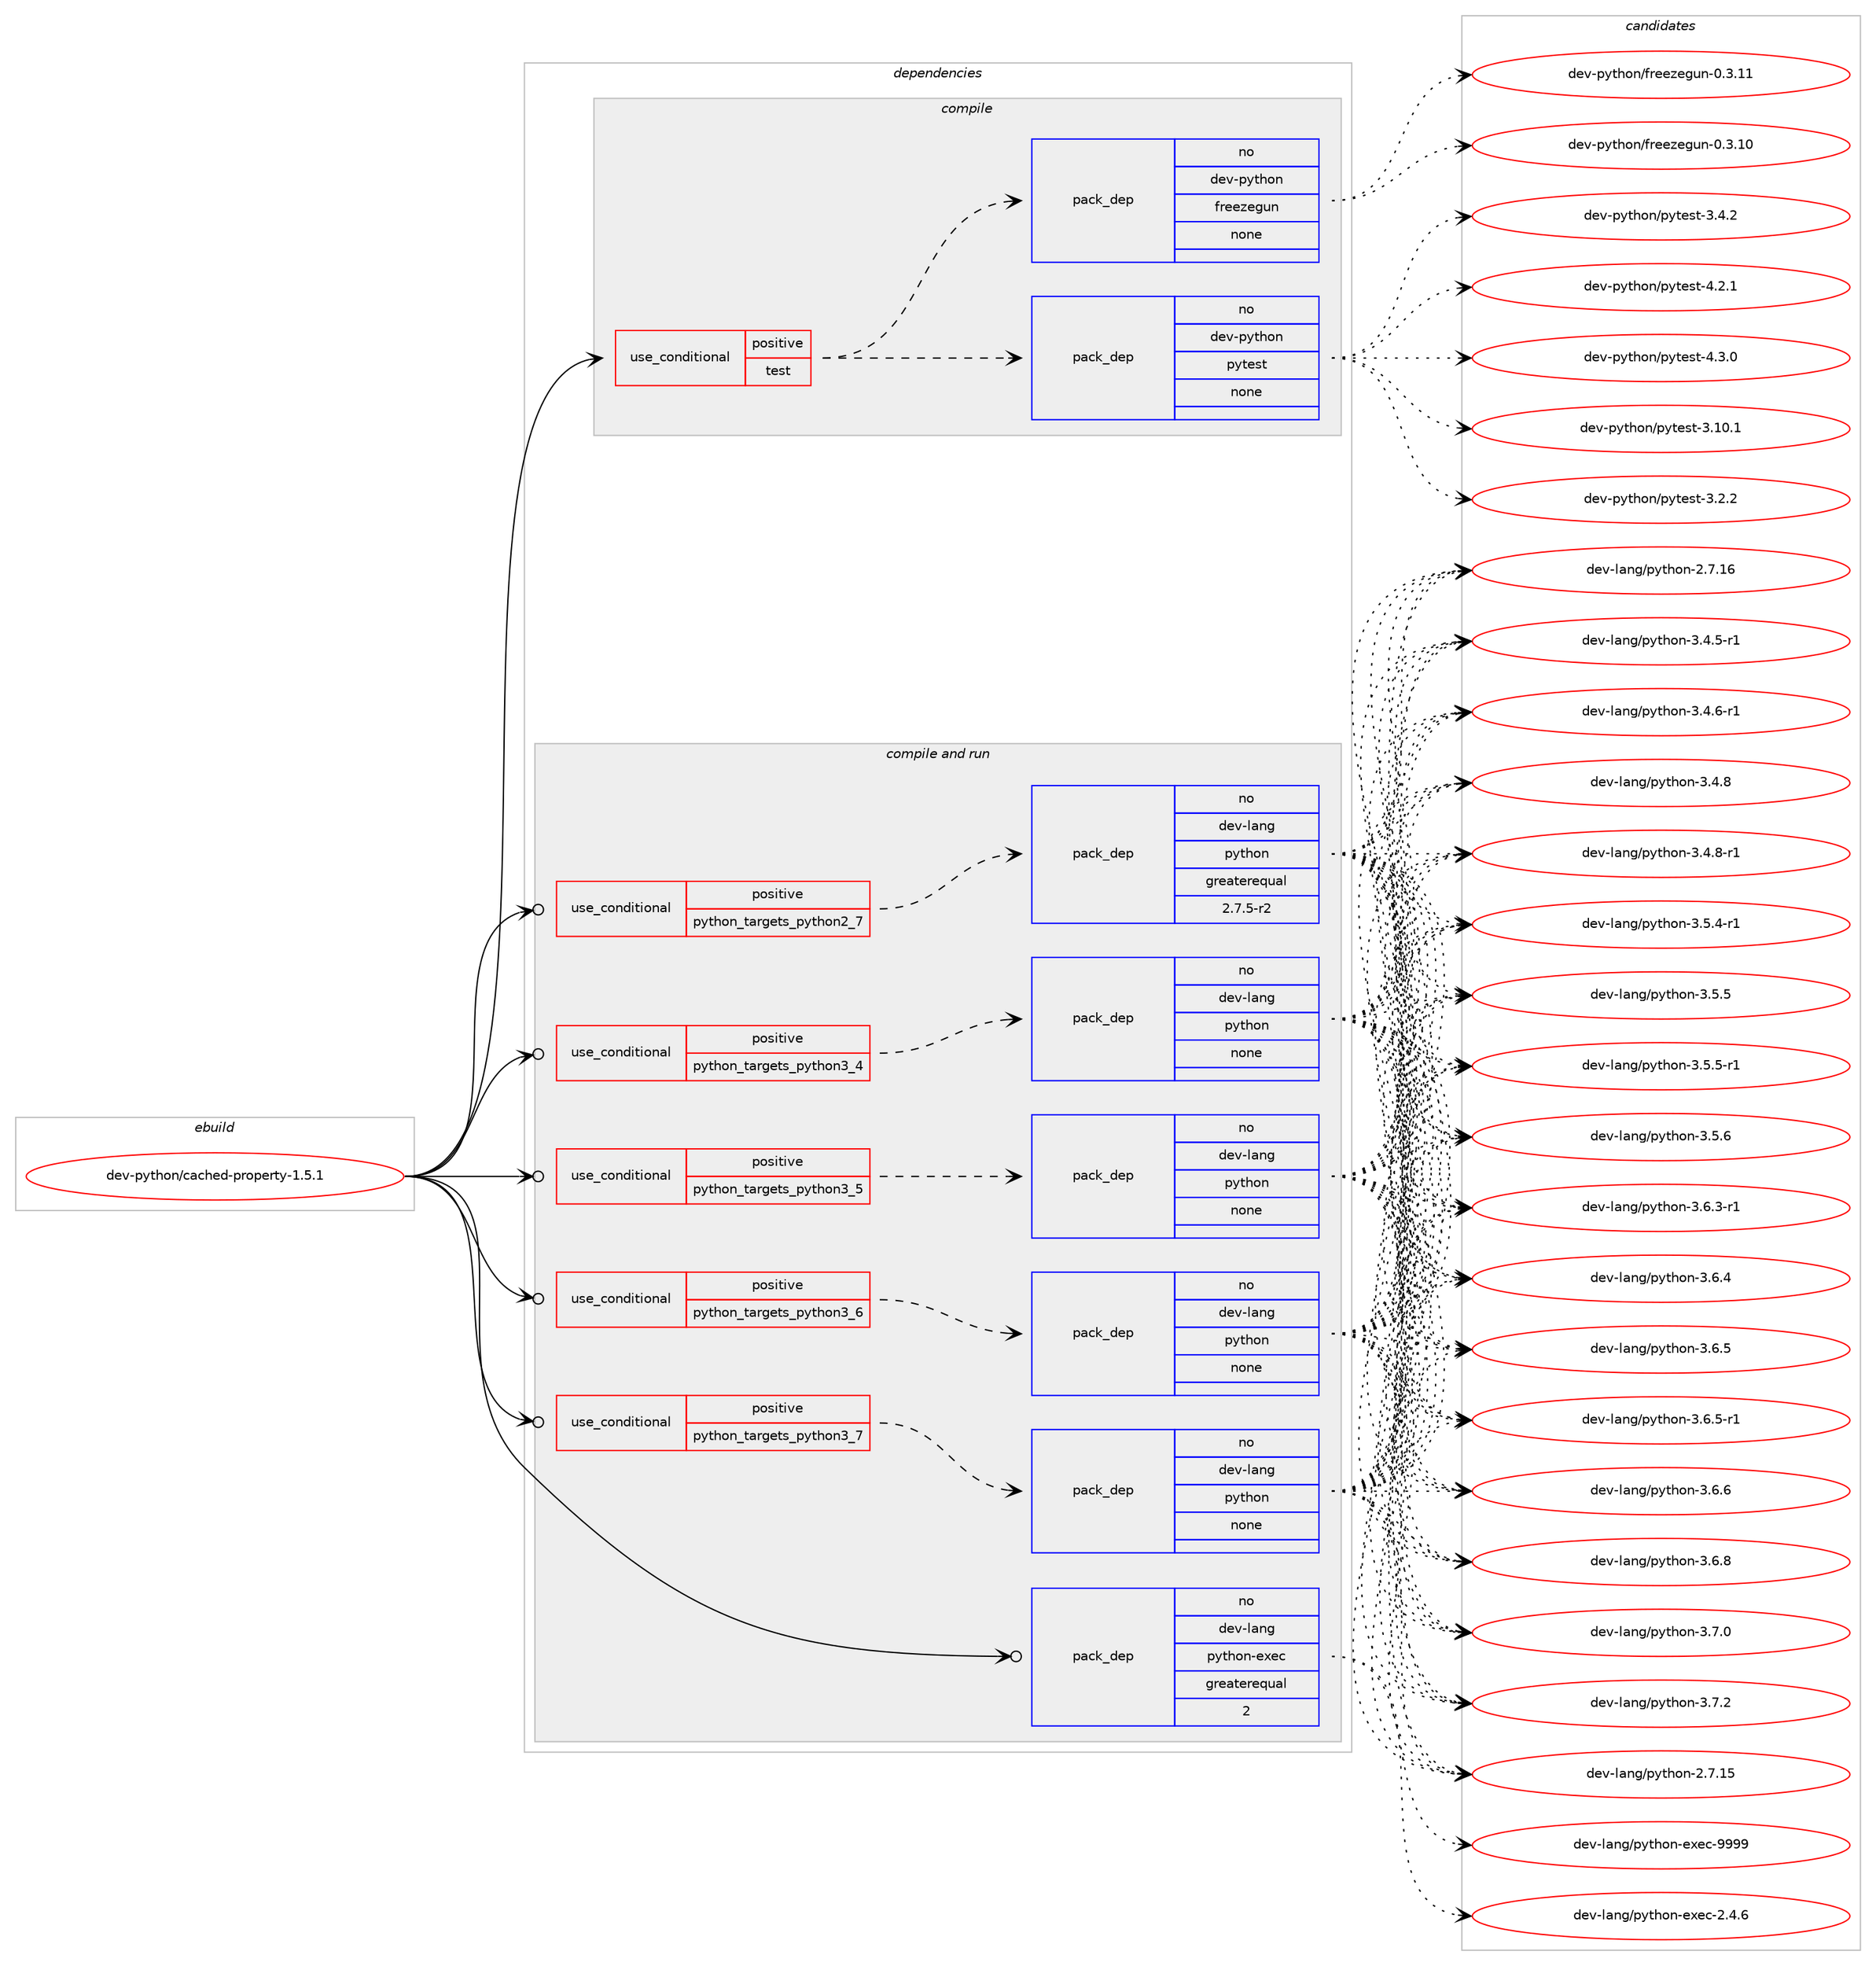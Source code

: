 digraph prolog {

# *************
# Graph options
# *************

newrank=true;
concentrate=true;
compound=true;
graph [rankdir=LR,fontname=Helvetica,fontsize=10,ranksep=1.5];#, ranksep=2.5, nodesep=0.2];
edge  [arrowhead=vee];
node  [fontname=Helvetica,fontsize=10];

# **********
# The ebuild
# **********

subgraph cluster_leftcol {
color=gray;
rank=same;
label=<<i>ebuild</i>>;
id [label="dev-python/cached-property-1.5.1", color=red, width=4, href="../dev-python/cached-property-1.5.1.svg"];
}

# ****************
# The dependencies
# ****************

subgraph cluster_midcol {
color=gray;
label=<<i>dependencies</i>>;
subgraph cluster_compile {
fillcolor="#eeeeee";
style=filled;
label=<<i>compile</i>>;
subgraph cond371971 {
dependency1402162 [label=<<TABLE BORDER="0" CELLBORDER="1" CELLSPACING="0" CELLPADDING="4"><TR><TD ROWSPAN="3" CELLPADDING="10">use_conditional</TD></TR><TR><TD>positive</TD></TR><TR><TD>test</TD></TR></TABLE>>, shape=none, color=red];
subgraph pack1006958 {
dependency1402163 [label=<<TABLE BORDER="0" CELLBORDER="1" CELLSPACING="0" CELLPADDING="4" WIDTH="220"><TR><TD ROWSPAN="6" CELLPADDING="30">pack_dep</TD></TR><TR><TD WIDTH="110">no</TD></TR><TR><TD>dev-python</TD></TR><TR><TD>pytest</TD></TR><TR><TD>none</TD></TR><TR><TD></TD></TR></TABLE>>, shape=none, color=blue];
}
dependency1402162:e -> dependency1402163:w [weight=20,style="dashed",arrowhead="vee"];
subgraph pack1006959 {
dependency1402164 [label=<<TABLE BORDER="0" CELLBORDER="1" CELLSPACING="0" CELLPADDING="4" WIDTH="220"><TR><TD ROWSPAN="6" CELLPADDING="30">pack_dep</TD></TR><TR><TD WIDTH="110">no</TD></TR><TR><TD>dev-python</TD></TR><TR><TD>freezegun</TD></TR><TR><TD>none</TD></TR><TR><TD></TD></TR></TABLE>>, shape=none, color=blue];
}
dependency1402162:e -> dependency1402164:w [weight=20,style="dashed",arrowhead="vee"];
}
id:e -> dependency1402162:w [weight=20,style="solid",arrowhead="vee"];
}
subgraph cluster_compileandrun {
fillcolor="#eeeeee";
style=filled;
label=<<i>compile and run</i>>;
subgraph cond371972 {
dependency1402165 [label=<<TABLE BORDER="0" CELLBORDER="1" CELLSPACING="0" CELLPADDING="4"><TR><TD ROWSPAN="3" CELLPADDING="10">use_conditional</TD></TR><TR><TD>positive</TD></TR><TR><TD>python_targets_python2_7</TD></TR></TABLE>>, shape=none, color=red];
subgraph pack1006960 {
dependency1402166 [label=<<TABLE BORDER="0" CELLBORDER="1" CELLSPACING="0" CELLPADDING="4" WIDTH="220"><TR><TD ROWSPAN="6" CELLPADDING="30">pack_dep</TD></TR><TR><TD WIDTH="110">no</TD></TR><TR><TD>dev-lang</TD></TR><TR><TD>python</TD></TR><TR><TD>greaterequal</TD></TR><TR><TD>2.7.5-r2</TD></TR></TABLE>>, shape=none, color=blue];
}
dependency1402165:e -> dependency1402166:w [weight=20,style="dashed",arrowhead="vee"];
}
id:e -> dependency1402165:w [weight=20,style="solid",arrowhead="odotvee"];
subgraph cond371973 {
dependency1402167 [label=<<TABLE BORDER="0" CELLBORDER="1" CELLSPACING="0" CELLPADDING="4"><TR><TD ROWSPAN="3" CELLPADDING="10">use_conditional</TD></TR><TR><TD>positive</TD></TR><TR><TD>python_targets_python3_4</TD></TR></TABLE>>, shape=none, color=red];
subgraph pack1006961 {
dependency1402168 [label=<<TABLE BORDER="0" CELLBORDER="1" CELLSPACING="0" CELLPADDING="4" WIDTH="220"><TR><TD ROWSPAN="6" CELLPADDING="30">pack_dep</TD></TR><TR><TD WIDTH="110">no</TD></TR><TR><TD>dev-lang</TD></TR><TR><TD>python</TD></TR><TR><TD>none</TD></TR><TR><TD></TD></TR></TABLE>>, shape=none, color=blue];
}
dependency1402167:e -> dependency1402168:w [weight=20,style="dashed",arrowhead="vee"];
}
id:e -> dependency1402167:w [weight=20,style="solid",arrowhead="odotvee"];
subgraph cond371974 {
dependency1402169 [label=<<TABLE BORDER="0" CELLBORDER="1" CELLSPACING="0" CELLPADDING="4"><TR><TD ROWSPAN="3" CELLPADDING="10">use_conditional</TD></TR><TR><TD>positive</TD></TR><TR><TD>python_targets_python3_5</TD></TR></TABLE>>, shape=none, color=red];
subgraph pack1006962 {
dependency1402170 [label=<<TABLE BORDER="0" CELLBORDER="1" CELLSPACING="0" CELLPADDING="4" WIDTH="220"><TR><TD ROWSPAN="6" CELLPADDING="30">pack_dep</TD></TR><TR><TD WIDTH="110">no</TD></TR><TR><TD>dev-lang</TD></TR><TR><TD>python</TD></TR><TR><TD>none</TD></TR><TR><TD></TD></TR></TABLE>>, shape=none, color=blue];
}
dependency1402169:e -> dependency1402170:w [weight=20,style="dashed",arrowhead="vee"];
}
id:e -> dependency1402169:w [weight=20,style="solid",arrowhead="odotvee"];
subgraph cond371975 {
dependency1402171 [label=<<TABLE BORDER="0" CELLBORDER="1" CELLSPACING="0" CELLPADDING="4"><TR><TD ROWSPAN="3" CELLPADDING="10">use_conditional</TD></TR><TR><TD>positive</TD></TR><TR><TD>python_targets_python3_6</TD></TR></TABLE>>, shape=none, color=red];
subgraph pack1006963 {
dependency1402172 [label=<<TABLE BORDER="0" CELLBORDER="1" CELLSPACING="0" CELLPADDING="4" WIDTH="220"><TR><TD ROWSPAN="6" CELLPADDING="30">pack_dep</TD></TR><TR><TD WIDTH="110">no</TD></TR><TR><TD>dev-lang</TD></TR><TR><TD>python</TD></TR><TR><TD>none</TD></TR><TR><TD></TD></TR></TABLE>>, shape=none, color=blue];
}
dependency1402171:e -> dependency1402172:w [weight=20,style="dashed",arrowhead="vee"];
}
id:e -> dependency1402171:w [weight=20,style="solid",arrowhead="odotvee"];
subgraph cond371976 {
dependency1402173 [label=<<TABLE BORDER="0" CELLBORDER="1" CELLSPACING="0" CELLPADDING="4"><TR><TD ROWSPAN="3" CELLPADDING="10">use_conditional</TD></TR><TR><TD>positive</TD></TR><TR><TD>python_targets_python3_7</TD></TR></TABLE>>, shape=none, color=red];
subgraph pack1006964 {
dependency1402174 [label=<<TABLE BORDER="0" CELLBORDER="1" CELLSPACING="0" CELLPADDING="4" WIDTH="220"><TR><TD ROWSPAN="6" CELLPADDING="30">pack_dep</TD></TR><TR><TD WIDTH="110">no</TD></TR><TR><TD>dev-lang</TD></TR><TR><TD>python</TD></TR><TR><TD>none</TD></TR><TR><TD></TD></TR></TABLE>>, shape=none, color=blue];
}
dependency1402173:e -> dependency1402174:w [weight=20,style="dashed",arrowhead="vee"];
}
id:e -> dependency1402173:w [weight=20,style="solid",arrowhead="odotvee"];
subgraph pack1006965 {
dependency1402175 [label=<<TABLE BORDER="0" CELLBORDER="1" CELLSPACING="0" CELLPADDING="4" WIDTH="220"><TR><TD ROWSPAN="6" CELLPADDING="30">pack_dep</TD></TR><TR><TD WIDTH="110">no</TD></TR><TR><TD>dev-lang</TD></TR><TR><TD>python-exec</TD></TR><TR><TD>greaterequal</TD></TR><TR><TD>2</TD></TR></TABLE>>, shape=none, color=blue];
}
id:e -> dependency1402175:w [weight=20,style="solid",arrowhead="odotvee"];
}
subgraph cluster_run {
fillcolor="#eeeeee";
style=filled;
label=<<i>run</i>>;
}
}

# **************
# The candidates
# **************

subgraph cluster_choices {
rank=same;
color=gray;
label=<<i>candidates</i>>;

subgraph choice1006958 {
color=black;
nodesep=1;
choice100101118451121211161041111104711212111610111511645514649484649 [label="dev-python/pytest-3.10.1", color=red, width=4,href="../dev-python/pytest-3.10.1.svg"];
choice1001011184511212111610411111047112121116101115116455146504650 [label="dev-python/pytest-3.2.2", color=red, width=4,href="../dev-python/pytest-3.2.2.svg"];
choice1001011184511212111610411111047112121116101115116455146524650 [label="dev-python/pytest-3.4.2", color=red, width=4,href="../dev-python/pytest-3.4.2.svg"];
choice1001011184511212111610411111047112121116101115116455246504649 [label="dev-python/pytest-4.2.1", color=red, width=4,href="../dev-python/pytest-4.2.1.svg"];
choice1001011184511212111610411111047112121116101115116455246514648 [label="dev-python/pytest-4.3.0", color=red, width=4,href="../dev-python/pytest-4.3.0.svg"];
dependency1402163:e -> choice100101118451121211161041111104711212111610111511645514649484649:w [style=dotted,weight="100"];
dependency1402163:e -> choice1001011184511212111610411111047112121116101115116455146504650:w [style=dotted,weight="100"];
dependency1402163:e -> choice1001011184511212111610411111047112121116101115116455146524650:w [style=dotted,weight="100"];
dependency1402163:e -> choice1001011184511212111610411111047112121116101115116455246504649:w [style=dotted,weight="100"];
dependency1402163:e -> choice1001011184511212111610411111047112121116101115116455246514648:w [style=dotted,weight="100"];
}
subgraph choice1006959 {
color=black;
nodesep=1;
choice100101118451121211161041111104710211410110112210110311711045484651464948 [label="dev-python/freezegun-0.3.10", color=red, width=4,href="../dev-python/freezegun-0.3.10.svg"];
choice100101118451121211161041111104710211410110112210110311711045484651464949 [label="dev-python/freezegun-0.3.11", color=red, width=4,href="../dev-python/freezegun-0.3.11.svg"];
dependency1402164:e -> choice100101118451121211161041111104710211410110112210110311711045484651464948:w [style=dotted,weight="100"];
dependency1402164:e -> choice100101118451121211161041111104710211410110112210110311711045484651464949:w [style=dotted,weight="100"];
}
subgraph choice1006960 {
color=black;
nodesep=1;
choice10010111845108971101034711212111610411111045504655464953 [label="dev-lang/python-2.7.15", color=red, width=4,href="../dev-lang/python-2.7.15.svg"];
choice10010111845108971101034711212111610411111045504655464954 [label="dev-lang/python-2.7.16", color=red, width=4,href="../dev-lang/python-2.7.16.svg"];
choice1001011184510897110103471121211161041111104551465246534511449 [label="dev-lang/python-3.4.5-r1", color=red, width=4,href="../dev-lang/python-3.4.5-r1.svg"];
choice1001011184510897110103471121211161041111104551465246544511449 [label="dev-lang/python-3.4.6-r1", color=red, width=4,href="../dev-lang/python-3.4.6-r1.svg"];
choice100101118451089711010347112121116104111110455146524656 [label="dev-lang/python-3.4.8", color=red, width=4,href="../dev-lang/python-3.4.8.svg"];
choice1001011184510897110103471121211161041111104551465246564511449 [label="dev-lang/python-3.4.8-r1", color=red, width=4,href="../dev-lang/python-3.4.8-r1.svg"];
choice1001011184510897110103471121211161041111104551465346524511449 [label="dev-lang/python-3.5.4-r1", color=red, width=4,href="../dev-lang/python-3.5.4-r1.svg"];
choice100101118451089711010347112121116104111110455146534653 [label="dev-lang/python-3.5.5", color=red, width=4,href="../dev-lang/python-3.5.5.svg"];
choice1001011184510897110103471121211161041111104551465346534511449 [label="dev-lang/python-3.5.5-r1", color=red, width=4,href="../dev-lang/python-3.5.5-r1.svg"];
choice100101118451089711010347112121116104111110455146534654 [label="dev-lang/python-3.5.6", color=red, width=4,href="../dev-lang/python-3.5.6.svg"];
choice1001011184510897110103471121211161041111104551465446514511449 [label="dev-lang/python-3.6.3-r1", color=red, width=4,href="../dev-lang/python-3.6.3-r1.svg"];
choice100101118451089711010347112121116104111110455146544652 [label="dev-lang/python-3.6.4", color=red, width=4,href="../dev-lang/python-3.6.4.svg"];
choice100101118451089711010347112121116104111110455146544653 [label="dev-lang/python-3.6.5", color=red, width=4,href="../dev-lang/python-3.6.5.svg"];
choice1001011184510897110103471121211161041111104551465446534511449 [label="dev-lang/python-3.6.5-r1", color=red, width=4,href="../dev-lang/python-3.6.5-r1.svg"];
choice100101118451089711010347112121116104111110455146544654 [label="dev-lang/python-3.6.6", color=red, width=4,href="../dev-lang/python-3.6.6.svg"];
choice100101118451089711010347112121116104111110455146544656 [label="dev-lang/python-3.6.8", color=red, width=4,href="../dev-lang/python-3.6.8.svg"];
choice100101118451089711010347112121116104111110455146554648 [label="dev-lang/python-3.7.0", color=red, width=4,href="../dev-lang/python-3.7.0.svg"];
choice100101118451089711010347112121116104111110455146554650 [label="dev-lang/python-3.7.2", color=red, width=4,href="../dev-lang/python-3.7.2.svg"];
dependency1402166:e -> choice10010111845108971101034711212111610411111045504655464953:w [style=dotted,weight="100"];
dependency1402166:e -> choice10010111845108971101034711212111610411111045504655464954:w [style=dotted,weight="100"];
dependency1402166:e -> choice1001011184510897110103471121211161041111104551465246534511449:w [style=dotted,weight="100"];
dependency1402166:e -> choice1001011184510897110103471121211161041111104551465246544511449:w [style=dotted,weight="100"];
dependency1402166:e -> choice100101118451089711010347112121116104111110455146524656:w [style=dotted,weight="100"];
dependency1402166:e -> choice1001011184510897110103471121211161041111104551465246564511449:w [style=dotted,weight="100"];
dependency1402166:e -> choice1001011184510897110103471121211161041111104551465346524511449:w [style=dotted,weight="100"];
dependency1402166:e -> choice100101118451089711010347112121116104111110455146534653:w [style=dotted,weight="100"];
dependency1402166:e -> choice1001011184510897110103471121211161041111104551465346534511449:w [style=dotted,weight="100"];
dependency1402166:e -> choice100101118451089711010347112121116104111110455146534654:w [style=dotted,weight="100"];
dependency1402166:e -> choice1001011184510897110103471121211161041111104551465446514511449:w [style=dotted,weight="100"];
dependency1402166:e -> choice100101118451089711010347112121116104111110455146544652:w [style=dotted,weight="100"];
dependency1402166:e -> choice100101118451089711010347112121116104111110455146544653:w [style=dotted,weight="100"];
dependency1402166:e -> choice1001011184510897110103471121211161041111104551465446534511449:w [style=dotted,weight="100"];
dependency1402166:e -> choice100101118451089711010347112121116104111110455146544654:w [style=dotted,weight="100"];
dependency1402166:e -> choice100101118451089711010347112121116104111110455146544656:w [style=dotted,weight="100"];
dependency1402166:e -> choice100101118451089711010347112121116104111110455146554648:w [style=dotted,weight="100"];
dependency1402166:e -> choice100101118451089711010347112121116104111110455146554650:w [style=dotted,weight="100"];
}
subgraph choice1006961 {
color=black;
nodesep=1;
choice10010111845108971101034711212111610411111045504655464953 [label="dev-lang/python-2.7.15", color=red, width=4,href="../dev-lang/python-2.7.15.svg"];
choice10010111845108971101034711212111610411111045504655464954 [label="dev-lang/python-2.7.16", color=red, width=4,href="../dev-lang/python-2.7.16.svg"];
choice1001011184510897110103471121211161041111104551465246534511449 [label="dev-lang/python-3.4.5-r1", color=red, width=4,href="../dev-lang/python-3.4.5-r1.svg"];
choice1001011184510897110103471121211161041111104551465246544511449 [label="dev-lang/python-3.4.6-r1", color=red, width=4,href="../dev-lang/python-3.4.6-r1.svg"];
choice100101118451089711010347112121116104111110455146524656 [label="dev-lang/python-3.4.8", color=red, width=4,href="../dev-lang/python-3.4.8.svg"];
choice1001011184510897110103471121211161041111104551465246564511449 [label="dev-lang/python-3.4.8-r1", color=red, width=4,href="../dev-lang/python-3.4.8-r1.svg"];
choice1001011184510897110103471121211161041111104551465346524511449 [label="dev-lang/python-3.5.4-r1", color=red, width=4,href="../dev-lang/python-3.5.4-r1.svg"];
choice100101118451089711010347112121116104111110455146534653 [label="dev-lang/python-3.5.5", color=red, width=4,href="../dev-lang/python-3.5.5.svg"];
choice1001011184510897110103471121211161041111104551465346534511449 [label="dev-lang/python-3.5.5-r1", color=red, width=4,href="../dev-lang/python-3.5.5-r1.svg"];
choice100101118451089711010347112121116104111110455146534654 [label="dev-lang/python-3.5.6", color=red, width=4,href="../dev-lang/python-3.5.6.svg"];
choice1001011184510897110103471121211161041111104551465446514511449 [label="dev-lang/python-3.6.3-r1", color=red, width=4,href="../dev-lang/python-3.6.3-r1.svg"];
choice100101118451089711010347112121116104111110455146544652 [label="dev-lang/python-3.6.4", color=red, width=4,href="../dev-lang/python-3.6.4.svg"];
choice100101118451089711010347112121116104111110455146544653 [label="dev-lang/python-3.6.5", color=red, width=4,href="../dev-lang/python-3.6.5.svg"];
choice1001011184510897110103471121211161041111104551465446534511449 [label="dev-lang/python-3.6.5-r1", color=red, width=4,href="../dev-lang/python-3.6.5-r1.svg"];
choice100101118451089711010347112121116104111110455146544654 [label="dev-lang/python-3.6.6", color=red, width=4,href="../dev-lang/python-3.6.6.svg"];
choice100101118451089711010347112121116104111110455146544656 [label="dev-lang/python-3.6.8", color=red, width=4,href="../dev-lang/python-3.6.8.svg"];
choice100101118451089711010347112121116104111110455146554648 [label="dev-lang/python-3.7.0", color=red, width=4,href="../dev-lang/python-3.7.0.svg"];
choice100101118451089711010347112121116104111110455146554650 [label="dev-lang/python-3.7.2", color=red, width=4,href="../dev-lang/python-3.7.2.svg"];
dependency1402168:e -> choice10010111845108971101034711212111610411111045504655464953:w [style=dotted,weight="100"];
dependency1402168:e -> choice10010111845108971101034711212111610411111045504655464954:w [style=dotted,weight="100"];
dependency1402168:e -> choice1001011184510897110103471121211161041111104551465246534511449:w [style=dotted,weight="100"];
dependency1402168:e -> choice1001011184510897110103471121211161041111104551465246544511449:w [style=dotted,weight="100"];
dependency1402168:e -> choice100101118451089711010347112121116104111110455146524656:w [style=dotted,weight="100"];
dependency1402168:e -> choice1001011184510897110103471121211161041111104551465246564511449:w [style=dotted,weight="100"];
dependency1402168:e -> choice1001011184510897110103471121211161041111104551465346524511449:w [style=dotted,weight="100"];
dependency1402168:e -> choice100101118451089711010347112121116104111110455146534653:w [style=dotted,weight="100"];
dependency1402168:e -> choice1001011184510897110103471121211161041111104551465346534511449:w [style=dotted,weight="100"];
dependency1402168:e -> choice100101118451089711010347112121116104111110455146534654:w [style=dotted,weight="100"];
dependency1402168:e -> choice1001011184510897110103471121211161041111104551465446514511449:w [style=dotted,weight="100"];
dependency1402168:e -> choice100101118451089711010347112121116104111110455146544652:w [style=dotted,weight="100"];
dependency1402168:e -> choice100101118451089711010347112121116104111110455146544653:w [style=dotted,weight="100"];
dependency1402168:e -> choice1001011184510897110103471121211161041111104551465446534511449:w [style=dotted,weight="100"];
dependency1402168:e -> choice100101118451089711010347112121116104111110455146544654:w [style=dotted,weight="100"];
dependency1402168:e -> choice100101118451089711010347112121116104111110455146544656:w [style=dotted,weight="100"];
dependency1402168:e -> choice100101118451089711010347112121116104111110455146554648:w [style=dotted,weight="100"];
dependency1402168:e -> choice100101118451089711010347112121116104111110455146554650:w [style=dotted,weight="100"];
}
subgraph choice1006962 {
color=black;
nodesep=1;
choice10010111845108971101034711212111610411111045504655464953 [label="dev-lang/python-2.7.15", color=red, width=4,href="../dev-lang/python-2.7.15.svg"];
choice10010111845108971101034711212111610411111045504655464954 [label="dev-lang/python-2.7.16", color=red, width=4,href="../dev-lang/python-2.7.16.svg"];
choice1001011184510897110103471121211161041111104551465246534511449 [label="dev-lang/python-3.4.5-r1", color=red, width=4,href="../dev-lang/python-3.4.5-r1.svg"];
choice1001011184510897110103471121211161041111104551465246544511449 [label="dev-lang/python-3.4.6-r1", color=red, width=4,href="../dev-lang/python-3.4.6-r1.svg"];
choice100101118451089711010347112121116104111110455146524656 [label="dev-lang/python-3.4.8", color=red, width=4,href="../dev-lang/python-3.4.8.svg"];
choice1001011184510897110103471121211161041111104551465246564511449 [label="dev-lang/python-3.4.8-r1", color=red, width=4,href="../dev-lang/python-3.4.8-r1.svg"];
choice1001011184510897110103471121211161041111104551465346524511449 [label="dev-lang/python-3.5.4-r1", color=red, width=4,href="../dev-lang/python-3.5.4-r1.svg"];
choice100101118451089711010347112121116104111110455146534653 [label="dev-lang/python-3.5.5", color=red, width=4,href="../dev-lang/python-3.5.5.svg"];
choice1001011184510897110103471121211161041111104551465346534511449 [label="dev-lang/python-3.5.5-r1", color=red, width=4,href="../dev-lang/python-3.5.5-r1.svg"];
choice100101118451089711010347112121116104111110455146534654 [label="dev-lang/python-3.5.6", color=red, width=4,href="../dev-lang/python-3.5.6.svg"];
choice1001011184510897110103471121211161041111104551465446514511449 [label="dev-lang/python-3.6.3-r1", color=red, width=4,href="../dev-lang/python-3.6.3-r1.svg"];
choice100101118451089711010347112121116104111110455146544652 [label="dev-lang/python-3.6.4", color=red, width=4,href="../dev-lang/python-3.6.4.svg"];
choice100101118451089711010347112121116104111110455146544653 [label="dev-lang/python-3.6.5", color=red, width=4,href="../dev-lang/python-3.6.5.svg"];
choice1001011184510897110103471121211161041111104551465446534511449 [label="dev-lang/python-3.6.5-r1", color=red, width=4,href="../dev-lang/python-3.6.5-r1.svg"];
choice100101118451089711010347112121116104111110455146544654 [label="dev-lang/python-3.6.6", color=red, width=4,href="../dev-lang/python-3.6.6.svg"];
choice100101118451089711010347112121116104111110455146544656 [label="dev-lang/python-3.6.8", color=red, width=4,href="../dev-lang/python-3.6.8.svg"];
choice100101118451089711010347112121116104111110455146554648 [label="dev-lang/python-3.7.0", color=red, width=4,href="../dev-lang/python-3.7.0.svg"];
choice100101118451089711010347112121116104111110455146554650 [label="dev-lang/python-3.7.2", color=red, width=4,href="../dev-lang/python-3.7.2.svg"];
dependency1402170:e -> choice10010111845108971101034711212111610411111045504655464953:w [style=dotted,weight="100"];
dependency1402170:e -> choice10010111845108971101034711212111610411111045504655464954:w [style=dotted,weight="100"];
dependency1402170:e -> choice1001011184510897110103471121211161041111104551465246534511449:w [style=dotted,weight="100"];
dependency1402170:e -> choice1001011184510897110103471121211161041111104551465246544511449:w [style=dotted,weight="100"];
dependency1402170:e -> choice100101118451089711010347112121116104111110455146524656:w [style=dotted,weight="100"];
dependency1402170:e -> choice1001011184510897110103471121211161041111104551465246564511449:w [style=dotted,weight="100"];
dependency1402170:e -> choice1001011184510897110103471121211161041111104551465346524511449:w [style=dotted,weight="100"];
dependency1402170:e -> choice100101118451089711010347112121116104111110455146534653:w [style=dotted,weight="100"];
dependency1402170:e -> choice1001011184510897110103471121211161041111104551465346534511449:w [style=dotted,weight="100"];
dependency1402170:e -> choice100101118451089711010347112121116104111110455146534654:w [style=dotted,weight="100"];
dependency1402170:e -> choice1001011184510897110103471121211161041111104551465446514511449:w [style=dotted,weight="100"];
dependency1402170:e -> choice100101118451089711010347112121116104111110455146544652:w [style=dotted,weight="100"];
dependency1402170:e -> choice100101118451089711010347112121116104111110455146544653:w [style=dotted,weight="100"];
dependency1402170:e -> choice1001011184510897110103471121211161041111104551465446534511449:w [style=dotted,weight="100"];
dependency1402170:e -> choice100101118451089711010347112121116104111110455146544654:w [style=dotted,weight="100"];
dependency1402170:e -> choice100101118451089711010347112121116104111110455146544656:w [style=dotted,weight="100"];
dependency1402170:e -> choice100101118451089711010347112121116104111110455146554648:w [style=dotted,weight="100"];
dependency1402170:e -> choice100101118451089711010347112121116104111110455146554650:w [style=dotted,weight="100"];
}
subgraph choice1006963 {
color=black;
nodesep=1;
choice10010111845108971101034711212111610411111045504655464953 [label="dev-lang/python-2.7.15", color=red, width=4,href="../dev-lang/python-2.7.15.svg"];
choice10010111845108971101034711212111610411111045504655464954 [label="dev-lang/python-2.7.16", color=red, width=4,href="../dev-lang/python-2.7.16.svg"];
choice1001011184510897110103471121211161041111104551465246534511449 [label="dev-lang/python-3.4.5-r1", color=red, width=4,href="../dev-lang/python-3.4.5-r1.svg"];
choice1001011184510897110103471121211161041111104551465246544511449 [label="dev-lang/python-3.4.6-r1", color=red, width=4,href="../dev-lang/python-3.4.6-r1.svg"];
choice100101118451089711010347112121116104111110455146524656 [label="dev-lang/python-3.4.8", color=red, width=4,href="../dev-lang/python-3.4.8.svg"];
choice1001011184510897110103471121211161041111104551465246564511449 [label="dev-lang/python-3.4.8-r1", color=red, width=4,href="../dev-lang/python-3.4.8-r1.svg"];
choice1001011184510897110103471121211161041111104551465346524511449 [label="dev-lang/python-3.5.4-r1", color=red, width=4,href="../dev-lang/python-3.5.4-r1.svg"];
choice100101118451089711010347112121116104111110455146534653 [label="dev-lang/python-3.5.5", color=red, width=4,href="../dev-lang/python-3.5.5.svg"];
choice1001011184510897110103471121211161041111104551465346534511449 [label="dev-lang/python-3.5.5-r1", color=red, width=4,href="../dev-lang/python-3.5.5-r1.svg"];
choice100101118451089711010347112121116104111110455146534654 [label="dev-lang/python-3.5.6", color=red, width=4,href="../dev-lang/python-3.5.6.svg"];
choice1001011184510897110103471121211161041111104551465446514511449 [label="dev-lang/python-3.6.3-r1", color=red, width=4,href="../dev-lang/python-3.6.3-r1.svg"];
choice100101118451089711010347112121116104111110455146544652 [label="dev-lang/python-3.6.4", color=red, width=4,href="../dev-lang/python-3.6.4.svg"];
choice100101118451089711010347112121116104111110455146544653 [label="dev-lang/python-3.6.5", color=red, width=4,href="../dev-lang/python-3.6.5.svg"];
choice1001011184510897110103471121211161041111104551465446534511449 [label="dev-lang/python-3.6.5-r1", color=red, width=4,href="../dev-lang/python-3.6.5-r1.svg"];
choice100101118451089711010347112121116104111110455146544654 [label="dev-lang/python-3.6.6", color=red, width=4,href="../dev-lang/python-3.6.6.svg"];
choice100101118451089711010347112121116104111110455146544656 [label="dev-lang/python-3.6.8", color=red, width=4,href="../dev-lang/python-3.6.8.svg"];
choice100101118451089711010347112121116104111110455146554648 [label="dev-lang/python-3.7.0", color=red, width=4,href="../dev-lang/python-3.7.0.svg"];
choice100101118451089711010347112121116104111110455146554650 [label="dev-lang/python-3.7.2", color=red, width=4,href="../dev-lang/python-3.7.2.svg"];
dependency1402172:e -> choice10010111845108971101034711212111610411111045504655464953:w [style=dotted,weight="100"];
dependency1402172:e -> choice10010111845108971101034711212111610411111045504655464954:w [style=dotted,weight="100"];
dependency1402172:e -> choice1001011184510897110103471121211161041111104551465246534511449:w [style=dotted,weight="100"];
dependency1402172:e -> choice1001011184510897110103471121211161041111104551465246544511449:w [style=dotted,weight="100"];
dependency1402172:e -> choice100101118451089711010347112121116104111110455146524656:w [style=dotted,weight="100"];
dependency1402172:e -> choice1001011184510897110103471121211161041111104551465246564511449:w [style=dotted,weight="100"];
dependency1402172:e -> choice1001011184510897110103471121211161041111104551465346524511449:w [style=dotted,weight="100"];
dependency1402172:e -> choice100101118451089711010347112121116104111110455146534653:w [style=dotted,weight="100"];
dependency1402172:e -> choice1001011184510897110103471121211161041111104551465346534511449:w [style=dotted,weight="100"];
dependency1402172:e -> choice100101118451089711010347112121116104111110455146534654:w [style=dotted,weight="100"];
dependency1402172:e -> choice1001011184510897110103471121211161041111104551465446514511449:w [style=dotted,weight="100"];
dependency1402172:e -> choice100101118451089711010347112121116104111110455146544652:w [style=dotted,weight="100"];
dependency1402172:e -> choice100101118451089711010347112121116104111110455146544653:w [style=dotted,weight="100"];
dependency1402172:e -> choice1001011184510897110103471121211161041111104551465446534511449:w [style=dotted,weight="100"];
dependency1402172:e -> choice100101118451089711010347112121116104111110455146544654:w [style=dotted,weight="100"];
dependency1402172:e -> choice100101118451089711010347112121116104111110455146544656:w [style=dotted,weight="100"];
dependency1402172:e -> choice100101118451089711010347112121116104111110455146554648:w [style=dotted,weight="100"];
dependency1402172:e -> choice100101118451089711010347112121116104111110455146554650:w [style=dotted,weight="100"];
}
subgraph choice1006964 {
color=black;
nodesep=1;
choice10010111845108971101034711212111610411111045504655464953 [label="dev-lang/python-2.7.15", color=red, width=4,href="../dev-lang/python-2.7.15.svg"];
choice10010111845108971101034711212111610411111045504655464954 [label="dev-lang/python-2.7.16", color=red, width=4,href="../dev-lang/python-2.7.16.svg"];
choice1001011184510897110103471121211161041111104551465246534511449 [label="dev-lang/python-3.4.5-r1", color=red, width=4,href="../dev-lang/python-3.4.5-r1.svg"];
choice1001011184510897110103471121211161041111104551465246544511449 [label="dev-lang/python-3.4.6-r1", color=red, width=4,href="../dev-lang/python-3.4.6-r1.svg"];
choice100101118451089711010347112121116104111110455146524656 [label="dev-lang/python-3.4.8", color=red, width=4,href="../dev-lang/python-3.4.8.svg"];
choice1001011184510897110103471121211161041111104551465246564511449 [label="dev-lang/python-3.4.8-r1", color=red, width=4,href="../dev-lang/python-3.4.8-r1.svg"];
choice1001011184510897110103471121211161041111104551465346524511449 [label="dev-lang/python-3.5.4-r1", color=red, width=4,href="../dev-lang/python-3.5.4-r1.svg"];
choice100101118451089711010347112121116104111110455146534653 [label="dev-lang/python-3.5.5", color=red, width=4,href="../dev-lang/python-3.5.5.svg"];
choice1001011184510897110103471121211161041111104551465346534511449 [label="dev-lang/python-3.5.5-r1", color=red, width=4,href="../dev-lang/python-3.5.5-r1.svg"];
choice100101118451089711010347112121116104111110455146534654 [label="dev-lang/python-3.5.6", color=red, width=4,href="../dev-lang/python-3.5.6.svg"];
choice1001011184510897110103471121211161041111104551465446514511449 [label="dev-lang/python-3.6.3-r1", color=red, width=4,href="../dev-lang/python-3.6.3-r1.svg"];
choice100101118451089711010347112121116104111110455146544652 [label="dev-lang/python-3.6.4", color=red, width=4,href="../dev-lang/python-3.6.4.svg"];
choice100101118451089711010347112121116104111110455146544653 [label="dev-lang/python-3.6.5", color=red, width=4,href="../dev-lang/python-3.6.5.svg"];
choice1001011184510897110103471121211161041111104551465446534511449 [label="dev-lang/python-3.6.5-r1", color=red, width=4,href="../dev-lang/python-3.6.5-r1.svg"];
choice100101118451089711010347112121116104111110455146544654 [label="dev-lang/python-3.6.6", color=red, width=4,href="../dev-lang/python-3.6.6.svg"];
choice100101118451089711010347112121116104111110455146544656 [label="dev-lang/python-3.6.8", color=red, width=4,href="../dev-lang/python-3.6.8.svg"];
choice100101118451089711010347112121116104111110455146554648 [label="dev-lang/python-3.7.0", color=red, width=4,href="../dev-lang/python-3.7.0.svg"];
choice100101118451089711010347112121116104111110455146554650 [label="dev-lang/python-3.7.2", color=red, width=4,href="../dev-lang/python-3.7.2.svg"];
dependency1402174:e -> choice10010111845108971101034711212111610411111045504655464953:w [style=dotted,weight="100"];
dependency1402174:e -> choice10010111845108971101034711212111610411111045504655464954:w [style=dotted,weight="100"];
dependency1402174:e -> choice1001011184510897110103471121211161041111104551465246534511449:w [style=dotted,weight="100"];
dependency1402174:e -> choice1001011184510897110103471121211161041111104551465246544511449:w [style=dotted,weight="100"];
dependency1402174:e -> choice100101118451089711010347112121116104111110455146524656:w [style=dotted,weight="100"];
dependency1402174:e -> choice1001011184510897110103471121211161041111104551465246564511449:w [style=dotted,weight="100"];
dependency1402174:e -> choice1001011184510897110103471121211161041111104551465346524511449:w [style=dotted,weight="100"];
dependency1402174:e -> choice100101118451089711010347112121116104111110455146534653:w [style=dotted,weight="100"];
dependency1402174:e -> choice1001011184510897110103471121211161041111104551465346534511449:w [style=dotted,weight="100"];
dependency1402174:e -> choice100101118451089711010347112121116104111110455146534654:w [style=dotted,weight="100"];
dependency1402174:e -> choice1001011184510897110103471121211161041111104551465446514511449:w [style=dotted,weight="100"];
dependency1402174:e -> choice100101118451089711010347112121116104111110455146544652:w [style=dotted,weight="100"];
dependency1402174:e -> choice100101118451089711010347112121116104111110455146544653:w [style=dotted,weight="100"];
dependency1402174:e -> choice1001011184510897110103471121211161041111104551465446534511449:w [style=dotted,weight="100"];
dependency1402174:e -> choice100101118451089711010347112121116104111110455146544654:w [style=dotted,weight="100"];
dependency1402174:e -> choice100101118451089711010347112121116104111110455146544656:w [style=dotted,weight="100"];
dependency1402174:e -> choice100101118451089711010347112121116104111110455146554648:w [style=dotted,weight="100"];
dependency1402174:e -> choice100101118451089711010347112121116104111110455146554650:w [style=dotted,weight="100"];
}
subgraph choice1006965 {
color=black;
nodesep=1;
choice1001011184510897110103471121211161041111104510112010199455046524654 [label="dev-lang/python-exec-2.4.6", color=red, width=4,href="../dev-lang/python-exec-2.4.6.svg"];
choice10010111845108971101034711212111610411111045101120101994557575757 [label="dev-lang/python-exec-9999", color=red, width=4,href="../dev-lang/python-exec-9999.svg"];
dependency1402175:e -> choice1001011184510897110103471121211161041111104510112010199455046524654:w [style=dotted,weight="100"];
dependency1402175:e -> choice10010111845108971101034711212111610411111045101120101994557575757:w [style=dotted,weight="100"];
}
}

}
